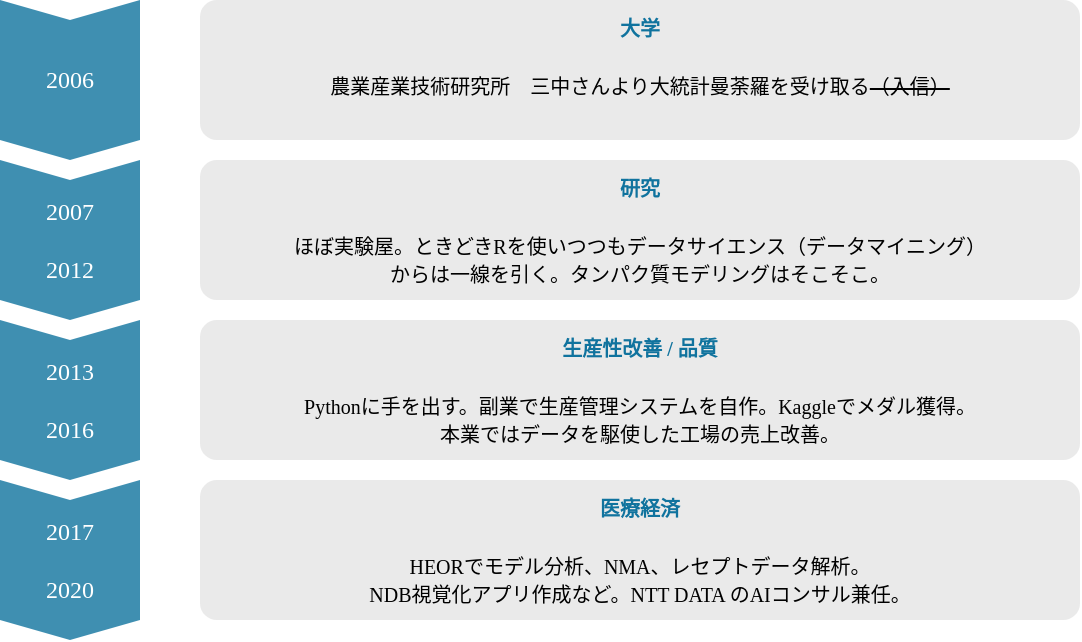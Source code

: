 <mxfile version="15.0.3" type="github">
  <diagram id="nfT71_-IPyRZFanoregO" name="Page1">
    <mxGraphModel dx="1508" dy="437" grid="1" gridSize="10" guides="1" tooltips="1" connect="1" arrows="1" fold="1" page="1" pageScale="1" pageWidth="850" pageHeight="1100" math="0" shadow="0">
      <root>
        <mxCell id="p9SXIOguWRCFXc3_EY1H-0" />
        <mxCell id="p9SXIOguWRCFXc3_EY1H-1" parent="p9SXIOguWRCFXc3_EY1H-0" />
        <mxCell id="pGd8FTcYEc2tg5zaIXxq-0" value="2006" style="shape=step;perimeter=stepPerimeter;whiteSpace=wrap;html=1;fixedSize=1;size=10;direction=south;fillColor=#10739E;strokeColor=none;rounded=0;fontColor=#FFFFFF;fontFamily=Noto Sans JP;fontSource=https%3A%2F%2Ffonts.googleapis.com%2Fcss%3Ffamily%3DNoto%2BSans%2BJP;opacity=80;" parent="p9SXIOguWRCFXc3_EY1H-1" vertex="1">
          <mxGeometry x="-780" y="150" width="70" height="80" as="geometry" />
        </mxCell>
        <mxCell id="pGd8FTcYEc2tg5zaIXxq-1" value="&lt;font style=&quot;font-size: 10px&quot;&gt;&lt;font color=&quot;#10739E&quot;&gt;&lt;b&gt;大学&lt;/b&gt;&lt;/font&gt;&lt;br&gt;&lt;br&gt;&lt;font size=&quot;1&quot;&gt;農業産業技術研究所　三中さんより大統計曼荼羅を受け取る&lt;strike&gt;（入信）&lt;/strike&gt;&lt;br&gt;&lt;/font&gt;&lt;/font&gt;" style="rounded=1;strokeColor=none;fillColor=#DDDDDD;align=center;arcSize=12;verticalAlign=top;whiteSpace=wrap;html=1;fontSize=12;opacity=60;fontFamily=Noto Sans JP;fontSource=https%3A%2F%2Ffonts.googleapis.com%2Fcss%3Ffamily%3DNoto%2BSans%2BJP;" parent="p9SXIOguWRCFXc3_EY1H-1" vertex="1">
          <mxGeometry x="-680" y="150" width="440" height="70" as="geometry" />
        </mxCell>
        <mxCell id="pGd8FTcYEc2tg5zaIXxq-2" value="&lt;div&gt;2007&lt;/div&gt;&lt;div&gt;&lt;br&gt;&lt;/div&gt;&lt;div&gt;2012&lt;br&gt;&lt;/div&gt;" style="shape=step;perimeter=stepPerimeter;whiteSpace=wrap;html=1;fixedSize=1;size=10;direction=south;fillColor=#10739E;strokeColor=none;rounded=0;fontColor=#FFFFFF;fontFamily=Noto Sans JP;fontSource=https%3A%2F%2Ffonts.googleapis.com%2Fcss%3Ffamily%3DNoto%2BSans%2BJP;opacity=80;" parent="p9SXIOguWRCFXc3_EY1H-1" vertex="1">
          <mxGeometry x="-780" y="230" width="70" height="80" as="geometry" />
        </mxCell>
        <mxCell id="pGd8FTcYEc2tg5zaIXxq-3" value="&lt;font style=&quot;font-size: 10px&quot;&gt;&lt;font color=&quot;#10739E&quot;&gt;&lt;b&gt;研究&lt;/b&gt;&lt;/font&gt;&lt;br&gt;&lt;br&gt;&lt;/font&gt;&lt;div&gt;&lt;font style=&quot;font-size: 10px&quot;&gt;&lt;font size=&quot;1&quot;&gt;ほぼ実験屋。ときどきRを使いつつもデータサイエンス（データマイニング）&lt;/font&gt;&lt;/font&gt;&lt;/div&gt;&lt;div&gt;&lt;font style=&quot;font-size: 10px&quot;&gt;&lt;font size=&quot;1&quot;&gt;からは一線を引く。タンパク質モデリングはそこそこ。&lt;br&gt;&lt;/font&gt;&lt;/font&gt;&lt;/div&gt;" style="rounded=1;strokeColor=none;fillColor=#DDDDDD;align=center;arcSize=12;verticalAlign=top;whiteSpace=wrap;html=1;fontSize=12;opacity=60;fontFamily=Noto Sans JP;fontSource=https%3A%2F%2Ffonts.googleapis.com%2Fcss%3Ffamily%3DNoto%2BSans%2BJP;" parent="p9SXIOguWRCFXc3_EY1H-1" vertex="1">
          <mxGeometry x="-680" y="230" width="440" height="70" as="geometry" />
        </mxCell>
        <mxCell id="pGd8FTcYEc2tg5zaIXxq-4" value="&lt;div&gt;2013&lt;/div&gt;&lt;div&gt;&lt;br&gt;&lt;/div&gt;&lt;div&gt;2016&lt;br&gt;&lt;/div&gt;" style="shape=step;perimeter=stepPerimeter;whiteSpace=wrap;html=1;fixedSize=1;size=10;direction=south;fillColor=#10739E;strokeColor=none;rounded=0;fontColor=#FFFFFF;fontFamily=Noto Sans JP;fontSource=https%3A%2F%2Ffonts.googleapis.com%2Fcss%3Ffamily%3DNoto%2BSans%2BJP;opacity=80;" parent="p9SXIOguWRCFXc3_EY1H-1" vertex="1">
          <mxGeometry x="-780" y="310" width="70" height="80" as="geometry" />
        </mxCell>
        <mxCell id="pGd8FTcYEc2tg5zaIXxq-5" value="&lt;font style=&quot;font-size: 10px&quot;&gt;&lt;font color=&quot;#10739E&quot;&gt;&lt;b&gt;生産性改善 / 品質&lt;/b&gt;&lt;/font&gt;&lt;br&gt;&lt;br&gt;&lt;/font&gt;&lt;div&gt;&lt;font style=&quot;font-size: 10px&quot;&gt;&lt;font size=&quot;1&quot;&gt;Pythonに手を出す。副業で生産管理システムを自作。Kaggleでメダル獲得。&lt;/font&gt;&lt;/font&gt;&lt;/div&gt;&lt;div&gt;&lt;font style=&quot;font-size: 10px&quot;&gt;&lt;font size=&quot;1&quot;&gt;本業ではデータを駆使した工場の売上改善。&lt;/font&gt;&lt;/font&gt;&lt;/div&gt;" style="rounded=1;strokeColor=none;fillColor=#DDDDDD;align=center;arcSize=12;verticalAlign=top;whiteSpace=wrap;html=1;fontSize=12;opacity=60;fontFamily=Noto Sans JP;fontSource=https%3A%2F%2Ffonts.googleapis.com%2Fcss%3Ffamily%3DNoto%2BSans%2BJP;" parent="p9SXIOguWRCFXc3_EY1H-1" vertex="1">
          <mxGeometry x="-680" y="310" width="440" height="70" as="geometry" />
        </mxCell>
        <mxCell id="pGd8FTcYEc2tg5zaIXxq-6" value="&lt;div&gt;2017&lt;/div&gt;&lt;div&gt;&lt;br&gt;&lt;/div&gt;&lt;div&gt;2020&lt;br&gt;&lt;/div&gt;" style="shape=step;perimeter=stepPerimeter;whiteSpace=wrap;html=1;fixedSize=1;size=10;direction=south;fillColor=#10739E;strokeColor=none;rounded=0;fontColor=#FFFFFF;fontFamily=Noto Sans JP;fontSource=https%3A%2F%2Ffonts.googleapis.com%2Fcss%3Ffamily%3DNoto%2BSans%2BJP;opacity=80;" parent="p9SXIOguWRCFXc3_EY1H-1" vertex="1">
          <mxGeometry x="-780" y="390" width="70" height="80" as="geometry" />
        </mxCell>
        <mxCell id="pGd8FTcYEc2tg5zaIXxq-7" value="&lt;font style=&quot;font-size: 10px&quot;&gt;&lt;font color=&quot;#10739E&quot;&gt;&lt;b&gt;医療経済&lt;/b&gt;&lt;/font&gt;&lt;br&gt;&lt;br&gt;&lt;/font&gt;&lt;div&gt;&lt;font style=&quot;font-size: 10px&quot;&gt;&lt;font size=&quot;1&quot;&gt;HEORでモデル分析、NMA、レセプトデータ解析。&lt;/font&gt;&lt;/font&gt;&lt;/div&gt;&lt;div&gt;&lt;font style=&quot;font-size: 10px&quot;&gt;&lt;font size=&quot;1&quot;&gt;NDB視覚化アプリ作成など。&lt;/font&gt;&lt;/font&gt;&lt;font style=&quot;font-size: 10px&quot;&gt;&lt;font size=&quot;1&quot;&gt;NTT DATA のAIコンサル兼任。&lt;/font&gt;&lt;/font&gt;&lt;/div&gt;" style="rounded=1;strokeColor=none;fillColor=#DDDDDD;align=center;arcSize=12;verticalAlign=top;whiteSpace=wrap;html=1;fontSize=12;opacity=60;fontFamily=Noto Sans JP;fontSource=https%3A%2F%2Ffonts.googleapis.com%2Fcss%3Ffamily%3DNoto%2BSans%2BJP;" parent="p9SXIOguWRCFXc3_EY1H-1" vertex="1">
          <mxGeometry x="-680" y="390" width="440" height="70" as="geometry" />
        </mxCell>
      </root>
    </mxGraphModel>
  </diagram>
</mxfile>
